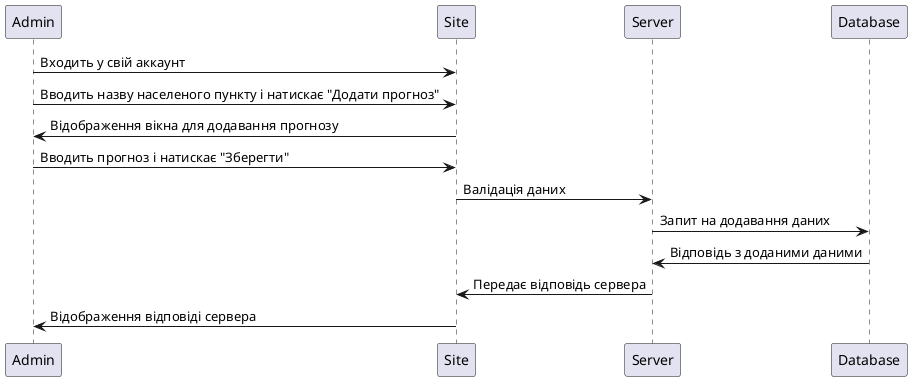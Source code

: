 @startuml
participant Admin as A
participant "Site" as S
participant Server as SV
participant Database as DB

A -> S: Входить у свій аккаунт
A -> S: Вводить назву населеного пункту і натискає "Додати прогноз"
A <- S: Відображення вікна для додавання прогнозу
A -> S: Вводить прогноз і натискає "Зберегти"
S -> SV: Валідація даних
SV -> DB: Запит на додавання даних
SV <- DB: Відповідь з доданими даними
S <- SV: Передає відповідь сервера
A <- S: Відображення відповіді сервера
@enduml
